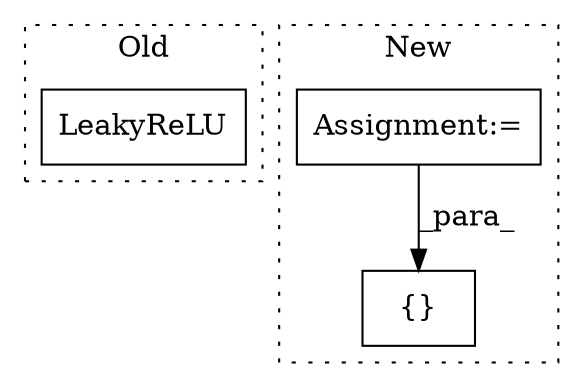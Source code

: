 digraph G {
subgraph cluster0 {
1 [label="LeakyReLU" a="32" s="15405,15423" l="10,1" shape="box"];
label = "Old";
style="dotted";
}
subgraph cluster1 {
2 [label="{}" a="4" s="16657,16671" l="1,1" shape="box"];
3 [label="Assignment:=" a="7" s="16474" l="1" shape="box"];
label = "New";
style="dotted";
}
3 -> 2 [label="_para_"];
}